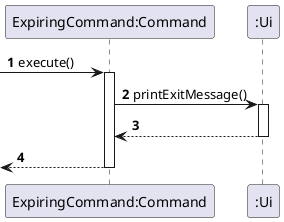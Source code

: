 @startuml
'https://plantuml.com/class-diagram

autonumber

-> "ExpiringCommand:Command": execute()
activate "ExpiringCommand:Command"

"ExpiringCommand:Command" -> ":Ui": printExitMessage()
activate ":Ui"
"ExpiringCommand:Command" <-- ":Ui"
deactivate ":Ui"

<-- "ExpiringCommand:Command"
deactivate "ExpiringCommand:Command"

@enduml